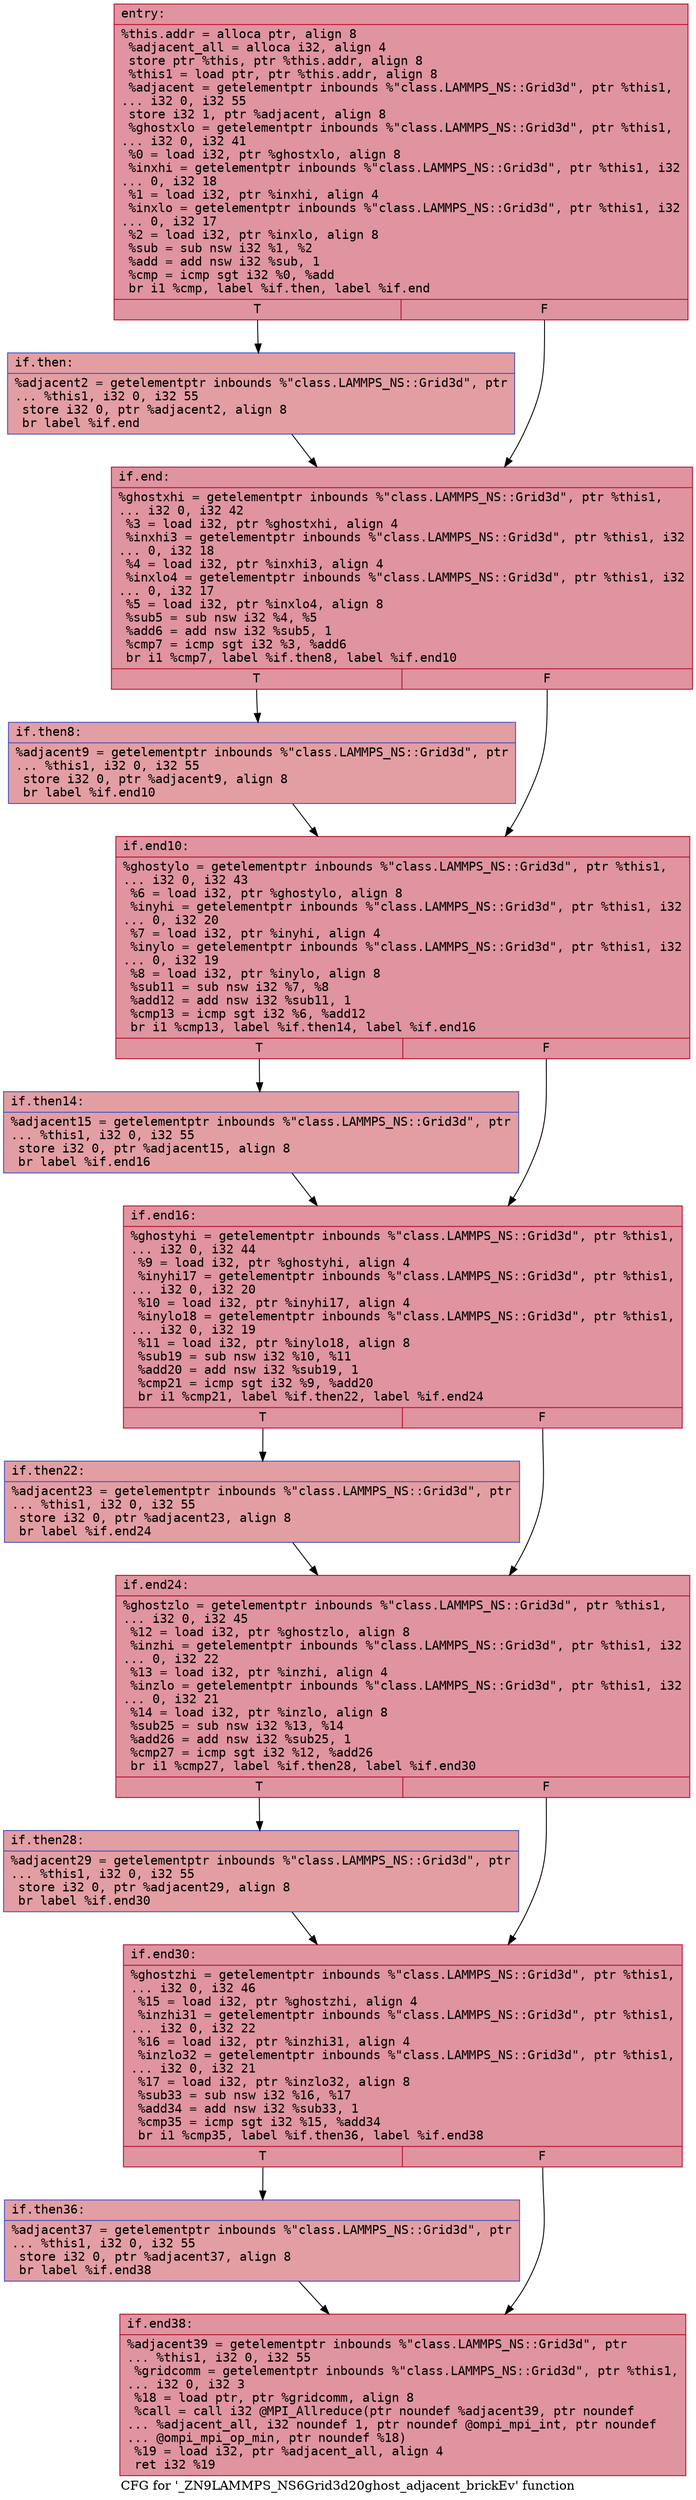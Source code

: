 digraph "CFG for '_ZN9LAMMPS_NS6Grid3d20ghost_adjacent_brickEv' function" {
	label="CFG for '_ZN9LAMMPS_NS6Grid3d20ghost_adjacent_brickEv' function";

	Node0x55fcd6084310 [shape=record,color="#b70d28ff", style=filled, fillcolor="#b70d2870" fontname="Courier",label="{entry:\l|  %this.addr = alloca ptr, align 8\l  %adjacent_all = alloca i32, align 4\l  store ptr %this, ptr %this.addr, align 8\l  %this1 = load ptr, ptr %this.addr, align 8\l  %adjacent = getelementptr inbounds %\"class.LAMMPS_NS::Grid3d\", ptr %this1,\l... i32 0, i32 55\l  store i32 1, ptr %adjacent, align 8\l  %ghostxlo = getelementptr inbounds %\"class.LAMMPS_NS::Grid3d\", ptr %this1,\l... i32 0, i32 41\l  %0 = load i32, ptr %ghostxlo, align 8\l  %inxhi = getelementptr inbounds %\"class.LAMMPS_NS::Grid3d\", ptr %this1, i32\l... 0, i32 18\l  %1 = load i32, ptr %inxhi, align 4\l  %inxlo = getelementptr inbounds %\"class.LAMMPS_NS::Grid3d\", ptr %this1, i32\l... 0, i32 17\l  %2 = load i32, ptr %inxlo, align 8\l  %sub = sub nsw i32 %1, %2\l  %add = add nsw i32 %sub, 1\l  %cmp = icmp sgt i32 %0, %add\l  br i1 %cmp, label %if.then, label %if.end\l|{<s0>T|<s1>F}}"];
	Node0x55fcd6084310:s0 -> Node0x55fcd6084d30[tooltip="entry -> if.then\nProbability 50.00%" ];
	Node0x55fcd6084310:s1 -> Node0x55fcd6084f40[tooltip="entry -> if.end\nProbability 50.00%" ];
	Node0x55fcd6084d30 [shape=record,color="#3d50c3ff", style=filled, fillcolor="#be242e70" fontname="Courier",label="{if.then:\l|  %adjacent2 = getelementptr inbounds %\"class.LAMMPS_NS::Grid3d\", ptr\l... %this1, i32 0, i32 55\l  store i32 0, ptr %adjacent2, align 8\l  br label %if.end\l}"];
	Node0x55fcd6084d30 -> Node0x55fcd6084f40[tooltip="if.then -> if.end\nProbability 100.00%" ];
	Node0x55fcd6084f40 [shape=record,color="#b70d28ff", style=filled, fillcolor="#b70d2870" fontname="Courier",label="{if.end:\l|  %ghostxhi = getelementptr inbounds %\"class.LAMMPS_NS::Grid3d\", ptr %this1,\l... i32 0, i32 42\l  %3 = load i32, ptr %ghostxhi, align 4\l  %inxhi3 = getelementptr inbounds %\"class.LAMMPS_NS::Grid3d\", ptr %this1, i32\l... 0, i32 18\l  %4 = load i32, ptr %inxhi3, align 4\l  %inxlo4 = getelementptr inbounds %\"class.LAMMPS_NS::Grid3d\", ptr %this1, i32\l... 0, i32 17\l  %5 = load i32, ptr %inxlo4, align 8\l  %sub5 = sub nsw i32 %4, %5\l  %add6 = add nsw i32 %sub5, 1\l  %cmp7 = icmp sgt i32 %3, %add6\l  br i1 %cmp7, label %if.then8, label %if.end10\l|{<s0>T|<s1>F}}"];
	Node0x55fcd6084f40:s0 -> Node0x55fcd60858a0[tooltip="if.end -> if.then8\nProbability 50.00%" ];
	Node0x55fcd6084f40:s1 -> Node0x55fcd6085920[tooltip="if.end -> if.end10\nProbability 50.00%" ];
	Node0x55fcd60858a0 [shape=record,color="#3d50c3ff", style=filled, fillcolor="#be242e70" fontname="Courier",label="{if.then8:\l|  %adjacent9 = getelementptr inbounds %\"class.LAMMPS_NS::Grid3d\", ptr\l... %this1, i32 0, i32 55\l  store i32 0, ptr %adjacent9, align 8\l  br label %if.end10\l}"];
	Node0x55fcd60858a0 -> Node0x55fcd6085920[tooltip="if.then8 -> if.end10\nProbability 100.00%" ];
	Node0x55fcd6085920 [shape=record,color="#b70d28ff", style=filled, fillcolor="#b70d2870" fontname="Courier",label="{if.end10:\l|  %ghostylo = getelementptr inbounds %\"class.LAMMPS_NS::Grid3d\", ptr %this1,\l... i32 0, i32 43\l  %6 = load i32, ptr %ghostylo, align 8\l  %inyhi = getelementptr inbounds %\"class.LAMMPS_NS::Grid3d\", ptr %this1, i32\l... 0, i32 20\l  %7 = load i32, ptr %inyhi, align 4\l  %inylo = getelementptr inbounds %\"class.LAMMPS_NS::Grid3d\", ptr %this1, i32\l... 0, i32 19\l  %8 = load i32, ptr %inylo, align 8\l  %sub11 = sub nsw i32 %7, %8\l  %add12 = add nsw i32 %sub11, 1\l  %cmp13 = icmp sgt i32 %6, %add12\l  br i1 %cmp13, label %if.then14, label %if.end16\l|{<s0>T|<s1>F}}"];
	Node0x55fcd6085920:s0 -> Node0x55fcd6086410[tooltip="if.end10 -> if.then14\nProbability 50.00%" ];
	Node0x55fcd6085920:s1 -> Node0x55fcd6086490[tooltip="if.end10 -> if.end16\nProbability 50.00%" ];
	Node0x55fcd6086410 [shape=record,color="#3d50c3ff", style=filled, fillcolor="#be242e70" fontname="Courier",label="{if.then14:\l|  %adjacent15 = getelementptr inbounds %\"class.LAMMPS_NS::Grid3d\", ptr\l... %this1, i32 0, i32 55\l  store i32 0, ptr %adjacent15, align 8\l  br label %if.end16\l}"];
	Node0x55fcd6086410 -> Node0x55fcd6086490[tooltip="if.then14 -> if.end16\nProbability 100.00%" ];
	Node0x55fcd6086490 [shape=record,color="#b70d28ff", style=filled, fillcolor="#b70d2870" fontname="Courier",label="{if.end16:\l|  %ghostyhi = getelementptr inbounds %\"class.LAMMPS_NS::Grid3d\", ptr %this1,\l... i32 0, i32 44\l  %9 = load i32, ptr %ghostyhi, align 4\l  %inyhi17 = getelementptr inbounds %\"class.LAMMPS_NS::Grid3d\", ptr %this1,\l... i32 0, i32 20\l  %10 = load i32, ptr %inyhi17, align 4\l  %inylo18 = getelementptr inbounds %\"class.LAMMPS_NS::Grid3d\", ptr %this1,\l... i32 0, i32 19\l  %11 = load i32, ptr %inylo18, align 8\l  %sub19 = sub nsw i32 %10, %11\l  %add20 = add nsw i32 %sub19, 1\l  %cmp21 = icmp sgt i32 %9, %add20\l  br i1 %cmp21, label %if.then22, label %if.end24\l|{<s0>T|<s1>F}}"];
	Node0x55fcd6086490:s0 -> Node0x55fcd6086e00[tooltip="if.end16 -> if.then22\nProbability 50.00%" ];
	Node0x55fcd6086490:s1 -> Node0x55fcd6086e80[tooltip="if.end16 -> if.end24\nProbability 50.00%" ];
	Node0x55fcd6086e00 [shape=record,color="#3d50c3ff", style=filled, fillcolor="#be242e70" fontname="Courier",label="{if.then22:\l|  %adjacent23 = getelementptr inbounds %\"class.LAMMPS_NS::Grid3d\", ptr\l... %this1, i32 0, i32 55\l  store i32 0, ptr %adjacent23, align 8\l  br label %if.end24\l}"];
	Node0x55fcd6086e00 -> Node0x55fcd6086e80[tooltip="if.then22 -> if.end24\nProbability 100.00%" ];
	Node0x55fcd6086e80 [shape=record,color="#b70d28ff", style=filled, fillcolor="#b70d2870" fontname="Courier",label="{if.end24:\l|  %ghostzlo = getelementptr inbounds %\"class.LAMMPS_NS::Grid3d\", ptr %this1,\l... i32 0, i32 45\l  %12 = load i32, ptr %ghostzlo, align 8\l  %inzhi = getelementptr inbounds %\"class.LAMMPS_NS::Grid3d\", ptr %this1, i32\l... 0, i32 22\l  %13 = load i32, ptr %inzhi, align 4\l  %inzlo = getelementptr inbounds %\"class.LAMMPS_NS::Grid3d\", ptr %this1, i32\l... 0, i32 21\l  %14 = load i32, ptr %inzlo, align 8\l  %sub25 = sub nsw i32 %13, %14\l  %add26 = add nsw i32 %sub25, 1\l  %cmp27 = icmp sgt i32 %12, %add26\l  br i1 %cmp27, label %if.then28, label %if.end30\l|{<s0>T|<s1>F}}"];
	Node0x55fcd6086e80:s0 -> Node0x55fcd60877f0[tooltip="if.end24 -> if.then28\nProbability 50.00%" ];
	Node0x55fcd6086e80:s1 -> Node0x55fcd6058440[tooltip="if.end24 -> if.end30\nProbability 50.00%" ];
	Node0x55fcd60877f0 [shape=record,color="#3d50c3ff", style=filled, fillcolor="#be242e70" fontname="Courier",label="{if.then28:\l|  %adjacent29 = getelementptr inbounds %\"class.LAMMPS_NS::Grid3d\", ptr\l... %this1, i32 0, i32 55\l  store i32 0, ptr %adjacent29, align 8\l  br label %if.end30\l}"];
	Node0x55fcd60877f0 -> Node0x55fcd6058440[tooltip="if.then28 -> if.end30\nProbability 100.00%" ];
	Node0x55fcd6058440 [shape=record,color="#b70d28ff", style=filled, fillcolor="#b70d2870" fontname="Courier",label="{if.end30:\l|  %ghostzhi = getelementptr inbounds %\"class.LAMMPS_NS::Grid3d\", ptr %this1,\l... i32 0, i32 46\l  %15 = load i32, ptr %ghostzhi, align 4\l  %inzhi31 = getelementptr inbounds %\"class.LAMMPS_NS::Grid3d\", ptr %this1,\l... i32 0, i32 22\l  %16 = load i32, ptr %inzhi31, align 4\l  %inzlo32 = getelementptr inbounds %\"class.LAMMPS_NS::Grid3d\", ptr %this1,\l... i32 0, i32 21\l  %17 = load i32, ptr %inzlo32, align 8\l  %sub33 = sub nsw i32 %16, %17\l  %add34 = add nsw i32 %sub33, 1\l  %cmp35 = icmp sgt i32 %15, %add34\l  br i1 %cmp35, label %if.then36, label %if.end38\l|{<s0>T|<s1>F}}"];
	Node0x55fcd6058440:s0 -> Node0x55fcd60884a0[tooltip="if.end30 -> if.then36\nProbability 50.00%" ];
	Node0x55fcd6058440:s1 -> Node0x55fcd6088520[tooltip="if.end30 -> if.end38\nProbability 50.00%" ];
	Node0x55fcd60884a0 [shape=record,color="#3d50c3ff", style=filled, fillcolor="#be242e70" fontname="Courier",label="{if.then36:\l|  %adjacent37 = getelementptr inbounds %\"class.LAMMPS_NS::Grid3d\", ptr\l... %this1, i32 0, i32 55\l  store i32 0, ptr %adjacent37, align 8\l  br label %if.end38\l}"];
	Node0x55fcd60884a0 -> Node0x55fcd6088520[tooltip="if.then36 -> if.end38\nProbability 100.00%" ];
	Node0x55fcd6088520 [shape=record,color="#b70d28ff", style=filled, fillcolor="#b70d2870" fontname="Courier",label="{if.end38:\l|  %adjacent39 = getelementptr inbounds %\"class.LAMMPS_NS::Grid3d\", ptr\l... %this1, i32 0, i32 55\l  %gridcomm = getelementptr inbounds %\"class.LAMMPS_NS::Grid3d\", ptr %this1,\l... i32 0, i32 3\l  %18 = load ptr, ptr %gridcomm, align 8\l  %call = call i32 @MPI_Allreduce(ptr noundef %adjacent39, ptr noundef\l... %adjacent_all, i32 noundef 1, ptr noundef @ompi_mpi_int, ptr noundef\l... @ompi_mpi_op_min, ptr noundef %18)\l  %19 = load i32, ptr %adjacent_all, align 4\l  ret i32 %19\l}"];
}
